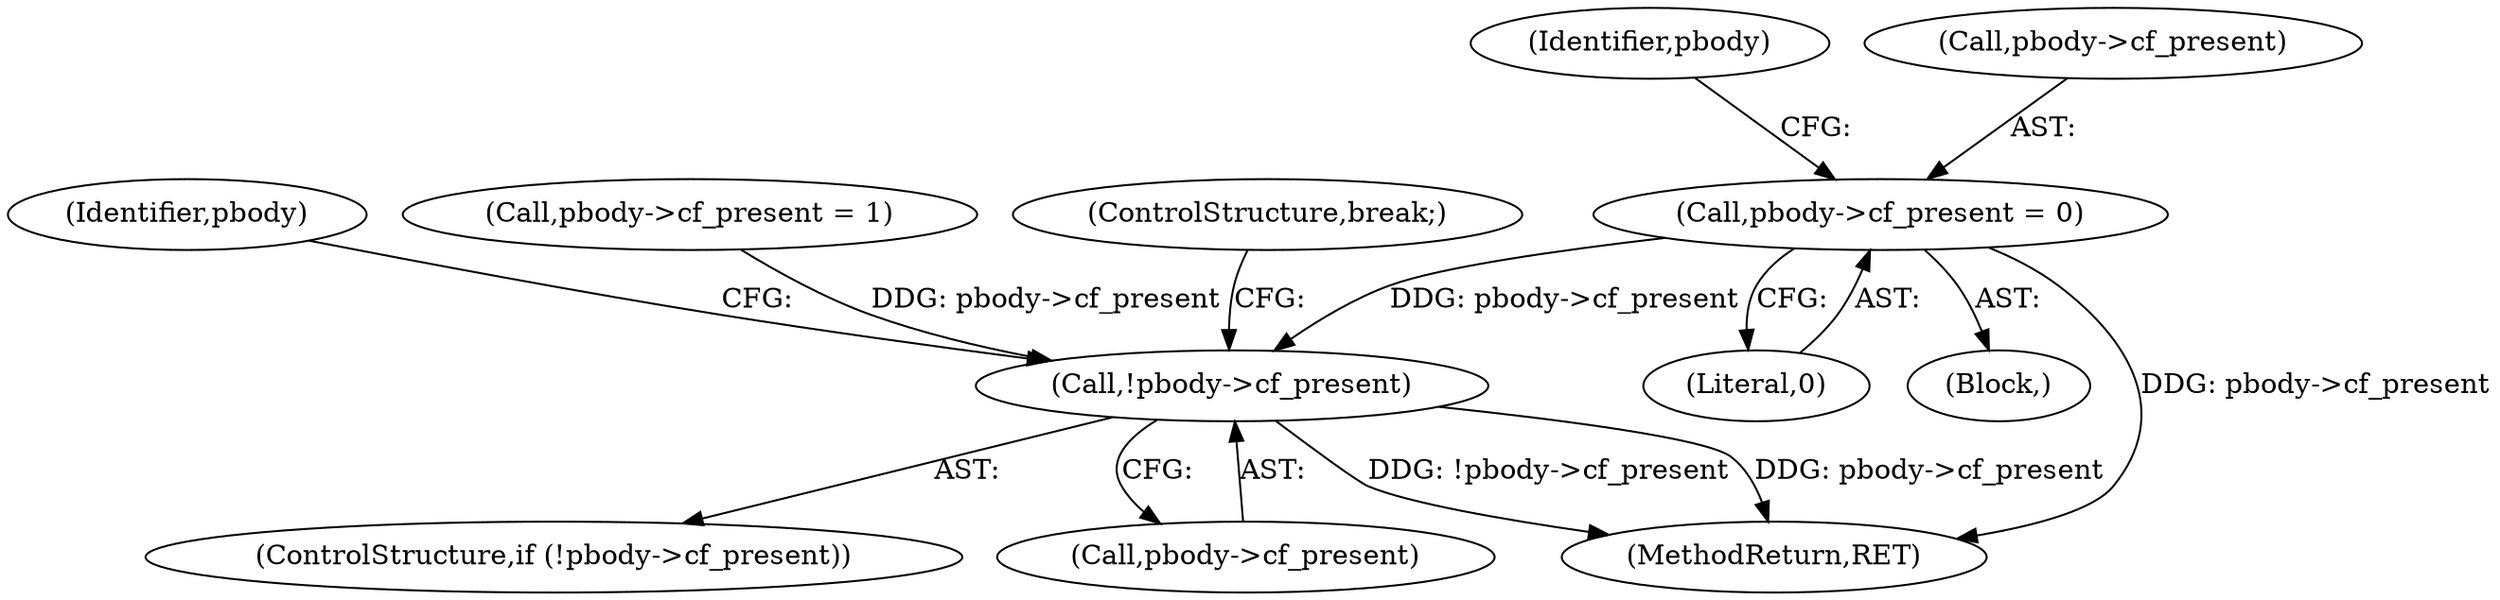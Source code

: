 digraph "0_tcpdump_5edf405d7ed9fc92f4f43e8a3d44baa4c6387562@pointer" {
"1000144" [label="(Call,pbody->cf_present = 0)"];
"1000618" [label="(Call,!pbody->cf_present)"];
"1000625" [label="(Identifier,pbody)"];
"1000618" [label="(Call,!pbody->cf_present)"];
"1000144" [label="(Call,pbody->cf_present = 0)"];
"1000151" [label="(Identifier,pbody)"];
"1000628" [label="(Call,pbody->cf_present = 1)"];
"1000617" [label="(ControlStructure,if (!pbody->cf_present))"];
"1000148" [label="(Literal,0)"];
"1000633" [label="(ControlStructure,break;)"];
"1000116" [label="(Block,)"];
"1000145" [label="(Call,pbody->cf_present)"];
"1000619" [label="(Call,pbody->cf_present)"];
"1000764" [label="(MethodReturn,RET)"];
"1000144" -> "1000116"  [label="AST: "];
"1000144" -> "1000148"  [label="CFG: "];
"1000145" -> "1000144"  [label="AST: "];
"1000148" -> "1000144"  [label="AST: "];
"1000151" -> "1000144"  [label="CFG: "];
"1000144" -> "1000764"  [label="DDG: pbody->cf_present"];
"1000144" -> "1000618"  [label="DDG: pbody->cf_present"];
"1000618" -> "1000617"  [label="AST: "];
"1000618" -> "1000619"  [label="CFG: "];
"1000619" -> "1000618"  [label="AST: "];
"1000625" -> "1000618"  [label="CFG: "];
"1000633" -> "1000618"  [label="CFG: "];
"1000618" -> "1000764"  [label="DDG: !pbody->cf_present"];
"1000618" -> "1000764"  [label="DDG: pbody->cf_present"];
"1000628" -> "1000618"  [label="DDG: pbody->cf_present"];
}
